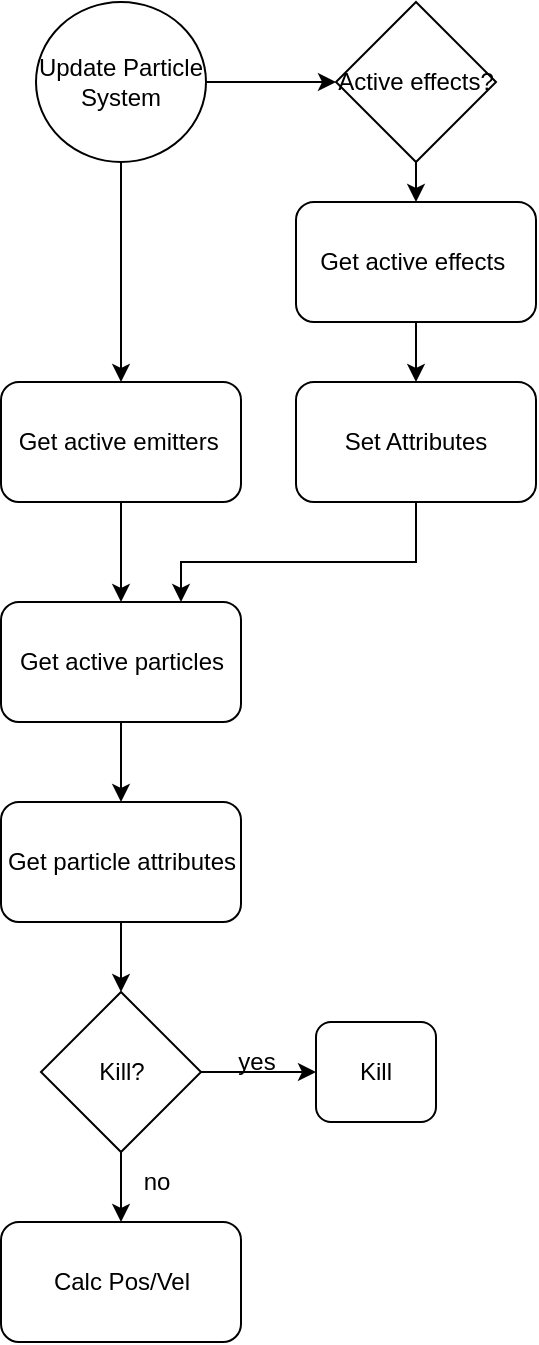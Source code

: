 <mxfile version="21.1.5" type="github">
  <diagram name="Page-1" id="5c_J9JromRoOh04WYkqJ">
    <mxGraphModel dx="1050" dy="577" grid="1" gridSize="10" guides="1" tooltips="1" connect="1" arrows="1" fold="1" page="1" pageScale="1" pageWidth="850" pageHeight="1100" math="0" shadow="0">
      <root>
        <mxCell id="0" />
        <mxCell id="1" parent="0" />
        <mxCell id="4Cyk7yuHYu3_SSyQ2PHh-12" style="edgeStyle=orthogonalEdgeStyle;rounded=0;orthogonalLoop=1;jettySize=auto;html=1;" parent="1" source="4Cyk7yuHYu3_SSyQ2PHh-1" target="4Cyk7yuHYu3_SSyQ2PHh-2" edge="1">
          <mxGeometry relative="1" as="geometry" />
        </mxCell>
        <mxCell id="4Cyk7yuHYu3_SSyQ2PHh-16" style="edgeStyle=orthogonalEdgeStyle;rounded=0;orthogonalLoop=1;jettySize=auto;html=1;exitX=1;exitY=0.5;exitDx=0;exitDy=0;entryX=0;entryY=0.5;entryDx=0;entryDy=0;" parent="1" source="4Cyk7yuHYu3_SSyQ2PHh-1" target="4Cyk7yuHYu3_SSyQ2PHh-11" edge="1">
          <mxGeometry relative="1" as="geometry" />
        </mxCell>
        <mxCell id="4Cyk7yuHYu3_SSyQ2PHh-1" value="Update Particle System" style="ellipse;whiteSpace=wrap;html=1;" parent="1" vertex="1">
          <mxGeometry x="360" y="30" width="85" height="80" as="geometry" />
        </mxCell>
        <mxCell id="4Cyk7yuHYu3_SSyQ2PHh-6" style="edgeStyle=orthogonalEdgeStyle;rounded=0;orthogonalLoop=1;jettySize=auto;html=1;" parent="1" source="4Cyk7yuHYu3_SSyQ2PHh-2" target="4Cyk7yuHYu3_SSyQ2PHh-3" edge="1">
          <mxGeometry relative="1" as="geometry" />
        </mxCell>
        <mxCell id="4Cyk7yuHYu3_SSyQ2PHh-2" value="Get active emitters&amp;nbsp;" style="rounded=1;whiteSpace=wrap;html=1;" parent="1" vertex="1">
          <mxGeometry x="342.5" y="220" width="120" height="60" as="geometry" />
        </mxCell>
        <mxCell id="4Cyk7yuHYu3_SSyQ2PHh-5" style="edgeStyle=orthogonalEdgeStyle;rounded=0;orthogonalLoop=1;jettySize=auto;html=1;" parent="1" source="4Cyk7yuHYu3_SSyQ2PHh-3" target="4Cyk7yuHYu3_SSyQ2PHh-4" edge="1">
          <mxGeometry relative="1" as="geometry" />
        </mxCell>
        <mxCell id="4Cyk7yuHYu3_SSyQ2PHh-3" value="Get active particles" style="rounded=1;whiteSpace=wrap;html=1;" parent="1" vertex="1">
          <mxGeometry x="342.5" y="330" width="120" height="60" as="geometry" />
        </mxCell>
        <mxCell id="4Cyk7yuHYu3_SSyQ2PHh-27" style="edgeStyle=orthogonalEdgeStyle;rounded=0;orthogonalLoop=1;jettySize=auto;html=1;exitX=0.5;exitY=1;exitDx=0;exitDy=0;entryX=0.5;entryY=0;entryDx=0;entryDy=0;" parent="1" source="4Cyk7yuHYu3_SSyQ2PHh-4" target="4Cyk7yuHYu3_SSyQ2PHh-26" edge="1">
          <mxGeometry relative="1" as="geometry" />
        </mxCell>
        <mxCell id="4Cyk7yuHYu3_SSyQ2PHh-4" value="Get particle attributes" style="rounded=1;whiteSpace=wrap;html=1;" parent="1" vertex="1">
          <mxGeometry x="342.5" y="430" width="120" height="60" as="geometry" />
        </mxCell>
        <mxCell id="4Cyk7yuHYu3_SSyQ2PHh-21" style="edgeStyle=orthogonalEdgeStyle;rounded=0;orthogonalLoop=1;jettySize=auto;html=1;exitX=0.5;exitY=1;exitDx=0;exitDy=0;entryX=0.5;entryY=0;entryDx=0;entryDy=0;" parent="1" source="4Cyk7yuHYu3_SSyQ2PHh-11" target="4Cyk7yuHYu3_SSyQ2PHh-20" edge="1">
          <mxGeometry relative="1" as="geometry" />
        </mxCell>
        <mxCell id="4Cyk7yuHYu3_SSyQ2PHh-11" value="Active effects?" style="rhombus;whiteSpace=wrap;html=1;" parent="1" vertex="1">
          <mxGeometry x="510" y="30" width="80" height="80" as="geometry" />
        </mxCell>
        <mxCell id="4Cyk7yuHYu3_SSyQ2PHh-24" style="edgeStyle=orthogonalEdgeStyle;rounded=0;orthogonalLoop=1;jettySize=auto;html=1;entryX=0.75;entryY=0;entryDx=0;entryDy=0;" parent="1" source="4Cyk7yuHYu3_SSyQ2PHh-15" target="4Cyk7yuHYu3_SSyQ2PHh-3" edge="1">
          <mxGeometry relative="1" as="geometry">
            <mxPoint x="550" y="310" as="targetPoint" />
            <Array as="points">
              <mxPoint x="550" y="310" />
              <mxPoint x="433" y="310" />
            </Array>
          </mxGeometry>
        </mxCell>
        <mxCell id="4Cyk7yuHYu3_SSyQ2PHh-15" value="Set Attributes&lt;br&gt;" style="rounded=1;whiteSpace=wrap;html=1;" parent="1" vertex="1">
          <mxGeometry x="490" y="220" width="120" height="60" as="geometry" />
        </mxCell>
        <mxCell id="4Cyk7yuHYu3_SSyQ2PHh-22" style="edgeStyle=orthogonalEdgeStyle;rounded=0;orthogonalLoop=1;jettySize=auto;html=1;exitX=0.5;exitY=1;exitDx=0;exitDy=0;entryX=0.5;entryY=0;entryDx=0;entryDy=0;" parent="1" source="4Cyk7yuHYu3_SSyQ2PHh-20" target="4Cyk7yuHYu3_SSyQ2PHh-15" edge="1">
          <mxGeometry relative="1" as="geometry" />
        </mxCell>
        <mxCell id="4Cyk7yuHYu3_SSyQ2PHh-20" value="Get active effects&amp;nbsp;" style="rounded=1;whiteSpace=wrap;html=1;" parent="1" vertex="1">
          <mxGeometry x="490" y="130" width="120" height="60" as="geometry" />
        </mxCell>
        <mxCell id="4Cyk7yuHYu3_SSyQ2PHh-32" style="edgeStyle=orthogonalEdgeStyle;rounded=0;orthogonalLoop=1;jettySize=auto;html=1;exitX=1;exitY=0.5;exitDx=0;exitDy=0;" parent="1" source="4Cyk7yuHYu3_SSyQ2PHh-26" target="4Cyk7yuHYu3_SSyQ2PHh-29" edge="1">
          <mxGeometry relative="1" as="geometry" />
        </mxCell>
        <mxCell id="4Cyk7yuHYu3_SSyQ2PHh-34" style="edgeStyle=orthogonalEdgeStyle;rounded=0;orthogonalLoop=1;jettySize=auto;html=1;exitX=0.5;exitY=1;exitDx=0;exitDy=0;" parent="1" source="4Cyk7yuHYu3_SSyQ2PHh-26" target="4Cyk7yuHYu3_SSyQ2PHh-33" edge="1">
          <mxGeometry relative="1" as="geometry" />
        </mxCell>
        <mxCell id="4Cyk7yuHYu3_SSyQ2PHh-26" value="Kill?" style="rhombus;whiteSpace=wrap;html=1;" parent="1" vertex="1">
          <mxGeometry x="362.5" y="525" width="80" height="80" as="geometry" />
        </mxCell>
        <mxCell id="4Cyk7yuHYu3_SSyQ2PHh-29" value="Kill" style="rounded=1;whiteSpace=wrap;html=1;" parent="1" vertex="1">
          <mxGeometry x="500" y="540" width="60" height="50" as="geometry" />
        </mxCell>
        <mxCell id="4Cyk7yuHYu3_SSyQ2PHh-33" value="Calc Pos/Vel&lt;br&gt;" style="rounded=1;whiteSpace=wrap;html=1;" parent="1" vertex="1">
          <mxGeometry x="342.5" y="640" width="120" height="60" as="geometry" />
        </mxCell>
        <mxCell id="ZAoBJfY2uIhLe88fkygO-1" value="yes" style="text;html=1;align=center;verticalAlign=middle;resizable=0;points=[];autosize=1;strokeColor=none;fillColor=none;" vertex="1" parent="1">
          <mxGeometry x="450" y="545" width="40" height="30" as="geometry" />
        </mxCell>
        <mxCell id="ZAoBJfY2uIhLe88fkygO-2" value="no" style="text;html=1;align=center;verticalAlign=middle;resizable=0;points=[];autosize=1;strokeColor=none;fillColor=none;" vertex="1" parent="1">
          <mxGeometry x="400" y="605" width="40" height="30" as="geometry" />
        </mxCell>
      </root>
    </mxGraphModel>
  </diagram>
</mxfile>

